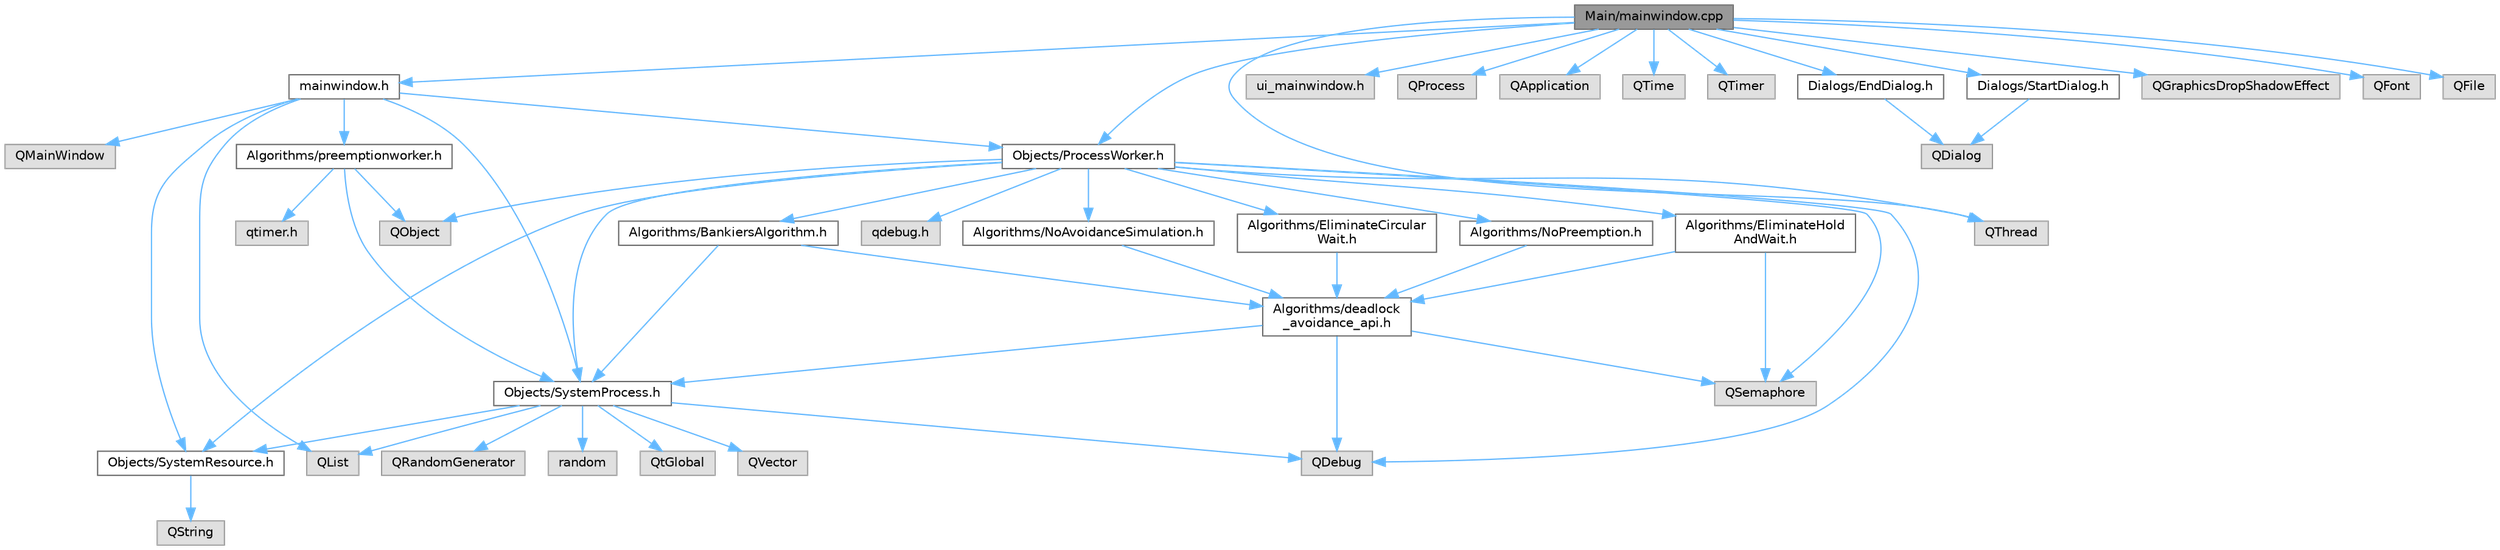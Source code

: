 digraph "Main/mainwindow.cpp"
{
 // LATEX_PDF_SIZE
  bgcolor="transparent";
  edge [fontname=Helvetica,fontsize=10,labelfontname=Helvetica,labelfontsize=10];
  node [fontname=Helvetica,fontsize=10,shape=box,height=0.2,width=0.4];
  Node1 [id="Node000001",label="Main/mainwindow.cpp",height=0.2,width=0.4,color="gray40", fillcolor="grey60", style="filled", fontcolor="black",tooltip=" "];
  Node1 -> Node2 [id="edge55_Node000001_Node000002",color="steelblue1",style="solid",tooltip=" "];
  Node2 [id="Node000002",label="mainwindow.h",height=0.2,width=0.4,color="grey40", fillcolor="white", style="filled",URL="$mainwindow_8h.html",tooltip=" "];
  Node2 -> Node3 [id="edge56_Node000002_Node000003",color="steelblue1",style="solid",tooltip=" "];
  Node3 [id="Node000003",label="QMainWindow",height=0.2,width=0.4,color="grey60", fillcolor="#E0E0E0", style="filled",tooltip=" "];
  Node2 -> Node4 [id="edge57_Node000002_Node000004",color="steelblue1",style="solid",tooltip=" "];
  Node4 [id="Node000004",label="QList",height=0.2,width=0.4,color="grey60", fillcolor="#E0E0E0", style="filled",tooltip=" "];
  Node2 -> Node5 [id="edge58_Node000002_Node000005",color="steelblue1",style="solid",tooltip=" "];
  Node5 [id="Node000005",label="Objects/SystemResource.h",height=0.2,width=0.4,color="grey40", fillcolor="white", style="filled",URL="$systemresource_8h.html",tooltip=" "];
  Node5 -> Node6 [id="edge59_Node000005_Node000006",color="steelblue1",style="solid",tooltip=" "];
  Node6 [id="Node000006",label="QString",height=0.2,width=0.4,color="grey60", fillcolor="#E0E0E0", style="filled",tooltip=" "];
  Node2 -> Node7 [id="edge60_Node000002_Node000007",color="steelblue1",style="solid",tooltip=" "];
  Node7 [id="Node000007",label="Objects/SystemProcess.h",height=0.2,width=0.4,color="grey40", fillcolor="white", style="filled",URL="$systemprocess_8h.html",tooltip=" "];
  Node7 -> Node4 [id="edge61_Node000007_Node000004",color="steelblue1",style="solid",tooltip=" "];
  Node7 -> Node5 [id="edge62_Node000007_Node000005",color="steelblue1",style="solid",tooltip=" "];
  Node7 -> Node8 [id="edge63_Node000007_Node000008",color="steelblue1",style="solid",tooltip=" "];
  Node8 [id="Node000008",label="QDebug",height=0.2,width=0.4,color="grey60", fillcolor="#E0E0E0", style="filled",tooltip=" "];
  Node7 -> Node9 [id="edge64_Node000007_Node000009",color="steelblue1",style="solid",tooltip=" "];
  Node9 [id="Node000009",label="random",height=0.2,width=0.4,color="grey60", fillcolor="#E0E0E0", style="filled",tooltip=" "];
  Node7 -> Node10 [id="edge65_Node000007_Node000010",color="steelblue1",style="solid",tooltip=" "];
  Node10 [id="Node000010",label="QtGlobal",height=0.2,width=0.4,color="grey60", fillcolor="#E0E0E0", style="filled",tooltip=" "];
  Node7 -> Node11 [id="edge66_Node000007_Node000011",color="steelblue1",style="solid",tooltip=" "];
  Node11 [id="Node000011",label="QVector",height=0.2,width=0.4,color="grey60", fillcolor="#E0E0E0", style="filled",tooltip=" "];
  Node7 -> Node12 [id="edge67_Node000007_Node000012",color="steelblue1",style="solid",tooltip=" "];
  Node12 [id="Node000012",label="QRandomGenerator",height=0.2,width=0.4,color="grey60", fillcolor="#E0E0E0", style="filled",tooltip=" "];
  Node2 -> Node13 [id="edge68_Node000002_Node000013",color="steelblue1",style="solid",tooltip=" "];
  Node13 [id="Node000013",label="Objects/ProcessWorker.h",height=0.2,width=0.4,color="grey40", fillcolor="white", style="filled",URL="$processworker_8h.html",tooltip=" "];
  Node13 -> Node14 [id="edge69_Node000013_Node000014",color="steelblue1",style="solid",tooltip=" "];
  Node14 [id="Node000014",label="qdebug.h",height=0.2,width=0.4,color="grey60", fillcolor="#E0E0E0", style="filled",tooltip=" "];
  Node13 -> Node15 [id="edge70_Node000013_Node000015",color="steelblue1",style="solid",tooltip=" "];
  Node15 [id="Node000015",label="QObject",height=0.2,width=0.4,color="grey60", fillcolor="#E0E0E0", style="filled",tooltip=" "];
  Node13 -> Node7 [id="edge71_Node000013_Node000007",color="steelblue1",style="solid",tooltip=" "];
  Node13 -> Node5 [id="edge72_Node000013_Node000005",color="steelblue1",style="solid",tooltip=" "];
  Node13 -> Node16 [id="edge73_Node000013_Node000016",color="steelblue1",style="solid",tooltip=" "];
  Node16 [id="Node000016",label="QSemaphore",height=0.2,width=0.4,color="grey60", fillcolor="#E0E0E0", style="filled",tooltip=" "];
  Node13 -> Node17 [id="edge74_Node000013_Node000017",color="steelblue1",style="solid",tooltip=" "];
  Node17 [id="Node000017",label="QThread",height=0.2,width=0.4,color="grey60", fillcolor="#E0E0E0", style="filled",tooltip=" "];
  Node13 -> Node8 [id="edge75_Node000013_Node000008",color="steelblue1",style="solid",tooltip=" "];
  Node13 -> Node18 [id="edge76_Node000013_Node000018",color="steelblue1",style="solid",tooltip=" "];
  Node18 [id="Node000018",label="Algorithms/BankiersAlgorithm.h",height=0.2,width=0.4,color="grey40", fillcolor="white", style="filled",URL="$_algorithms_2bankiersalgorithm_8h.html",tooltip=" "];
  Node18 -> Node7 [id="edge77_Node000018_Node000007",color="steelblue1",style="solid",tooltip=" "];
  Node18 -> Node19 [id="edge78_Node000018_Node000019",color="steelblue1",style="solid",tooltip=" "];
  Node19 [id="Node000019",label="Algorithms/deadlock\l_avoidance_api.h",height=0.2,width=0.4,color="grey40", fillcolor="white", style="filled",URL="$deadlock__avoidance__api_8h.html",tooltip=" "];
  Node19 -> Node7 [id="edge79_Node000019_Node000007",color="steelblue1",style="solid",tooltip=" "];
  Node19 -> Node16 [id="edge80_Node000019_Node000016",color="steelblue1",style="solid",tooltip=" "];
  Node19 -> Node8 [id="edge81_Node000019_Node000008",color="steelblue1",style="solid",tooltip=" "];
  Node13 -> Node20 [id="edge82_Node000013_Node000020",color="steelblue1",style="solid",tooltip=" "];
  Node20 [id="Node000020",label="Algorithms/NoAvoidanceSimulation.h",height=0.2,width=0.4,color="grey40", fillcolor="white", style="filled",URL="$noavoidancesimulation_8h.html",tooltip=" "];
  Node20 -> Node19 [id="edge83_Node000020_Node000019",color="steelblue1",style="solid",tooltip=" "];
  Node13 -> Node21 [id="edge84_Node000013_Node000021",color="steelblue1",style="solid",tooltip=" "];
  Node21 [id="Node000021",label="Algorithms/EliminateCircular\lWait.h",height=0.2,width=0.4,color="grey40", fillcolor="white", style="filled",URL="$eliminatecircularwait_8h.html",tooltip=" "];
  Node21 -> Node19 [id="edge85_Node000021_Node000019",color="steelblue1",style="solid",tooltip=" "];
  Node13 -> Node22 [id="edge86_Node000013_Node000022",color="steelblue1",style="solid",tooltip=" "];
  Node22 [id="Node000022",label="Algorithms/EliminateHold\lAndWait.h",height=0.2,width=0.4,color="grey40", fillcolor="white", style="filled",URL="$eliminateholdandwait_8h.html",tooltip=" "];
  Node22 -> Node19 [id="edge87_Node000022_Node000019",color="steelblue1",style="solid",tooltip=" "];
  Node22 -> Node16 [id="edge88_Node000022_Node000016",color="steelblue1",style="solid",tooltip=" "];
  Node13 -> Node23 [id="edge89_Node000013_Node000023",color="steelblue1",style="solid",tooltip=" "];
  Node23 [id="Node000023",label="Algorithms/NoPreemption.h",height=0.2,width=0.4,color="grey40", fillcolor="white", style="filled",URL="$nopreemption_8h.html",tooltip=" "];
  Node23 -> Node19 [id="edge90_Node000023_Node000019",color="steelblue1",style="solid",tooltip=" "];
  Node2 -> Node24 [id="edge91_Node000002_Node000024",color="steelblue1",style="solid",tooltip=" "];
  Node24 [id="Node000024",label="Algorithms/preemptionworker.h",height=0.2,width=0.4,color="grey40", fillcolor="white", style="filled",URL="$preemptionworker_8h.html",tooltip=" "];
  Node24 -> Node25 [id="edge92_Node000024_Node000025",color="steelblue1",style="solid",tooltip=" "];
  Node25 [id="Node000025",label="qtimer.h",height=0.2,width=0.4,color="grey60", fillcolor="#E0E0E0", style="filled",tooltip=" "];
  Node24 -> Node15 [id="edge93_Node000024_Node000015",color="steelblue1",style="solid",tooltip=" "];
  Node24 -> Node7 [id="edge94_Node000024_Node000007",color="steelblue1",style="solid",tooltip=" "];
  Node1 -> Node26 [id="edge95_Node000001_Node000026",color="steelblue1",style="solid",tooltip=" "];
  Node26 [id="Node000026",label="ui_mainwindow.h",height=0.2,width=0.4,color="grey60", fillcolor="#E0E0E0", style="filled",tooltip=" "];
  Node1 -> Node13 [id="edge96_Node000001_Node000013",color="steelblue1",style="solid",tooltip=" "];
  Node1 -> Node27 [id="edge97_Node000001_Node000027",color="steelblue1",style="solid",tooltip=" "];
  Node27 [id="Node000027",label="QProcess",height=0.2,width=0.4,color="grey60", fillcolor="#E0E0E0", style="filled",tooltip=" "];
  Node1 -> Node28 [id="edge98_Node000001_Node000028",color="steelblue1",style="solid",tooltip=" "];
  Node28 [id="Node000028",label="QApplication",height=0.2,width=0.4,color="grey60", fillcolor="#E0E0E0", style="filled",tooltip=" "];
  Node1 -> Node17 [id="edge99_Node000001_Node000017",color="steelblue1",style="solid",tooltip=" "];
  Node1 -> Node29 [id="edge100_Node000001_Node000029",color="steelblue1",style="solid",tooltip=" "];
  Node29 [id="Node000029",label="QTime",height=0.2,width=0.4,color="grey60", fillcolor="#E0E0E0", style="filled",tooltip=" "];
  Node1 -> Node30 [id="edge101_Node000001_Node000030",color="steelblue1",style="solid",tooltip=" "];
  Node30 [id="Node000030",label="QTimer",height=0.2,width=0.4,color="grey60", fillcolor="#E0E0E0", style="filled",tooltip=" "];
  Node1 -> Node31 [id="edge102_Node000001_Node000031",color="steelblue1",style="solid",tooltip=" "];
  Node31 [id="Node000031",label="Dialogs/StartDialog.h",height=0.2,width=0.4,color="grey40", fillcolor="white", style="filled",URL="$startdialog_8h.html",tooltip=" "];
  Node31 -> Node32 [id="edge103_Node000031_Node000032",color="steelblue1",style="solid",tooltip=" "];
  Node32 [id="Node000032",label="QDialog",height=0.2,width=0.4,color="grey60", fillcolor="#E0E0E0", style="filled",tooltip=" "];
  Node1 -> Node33 [id="edge104_Node000001_Node000033",color="steelblue1",style="solid",tooltip=" "];
  Node33 [id="Node000033",label="Dialogs/EndDialog.h",height=0.2,width=0.4,color="grey40", fillcolor="white", style="filled",URL="$enddialog_8h.html",tooltip=" "];
  Node33 -> Node32 [id="edge105_Node000033_Node000032",color="steelblue1",style="solid",tooltip=" "];
  Node1 -> Node34 [id="edge106_Node000001_Node000034",color="steelblue1",style="solid",tooltip=" "];
  Node34 [id="Node000034",label="QGraphicsDropShadowEffect",height=0.2,width=0.4,color="grey60", fillcolor="#E0E0E0", style="filled",tooltip=" "];
  Node1 -> Node35 [id="edge107_Node000001_Node000035",color="steelblue1",style="solid",tooltip=" "];
  Node35 [id="Node000035",label="QFont",height=0.2,width=0.4,color="grey60", fillcolor="#E0E0E0", style="filled",tooltip=" "];
  Node1 -> Node36 [id="edge108_Node000001_Node000036",color="steelblue1",style="solid",tooltip=" "];
  Node36 [id="Node000036",label="QFile",height=0.2,width=0.4,color="grey60", fillcolor="#E0E0E0", style="filled",tooltip=" "];
}
